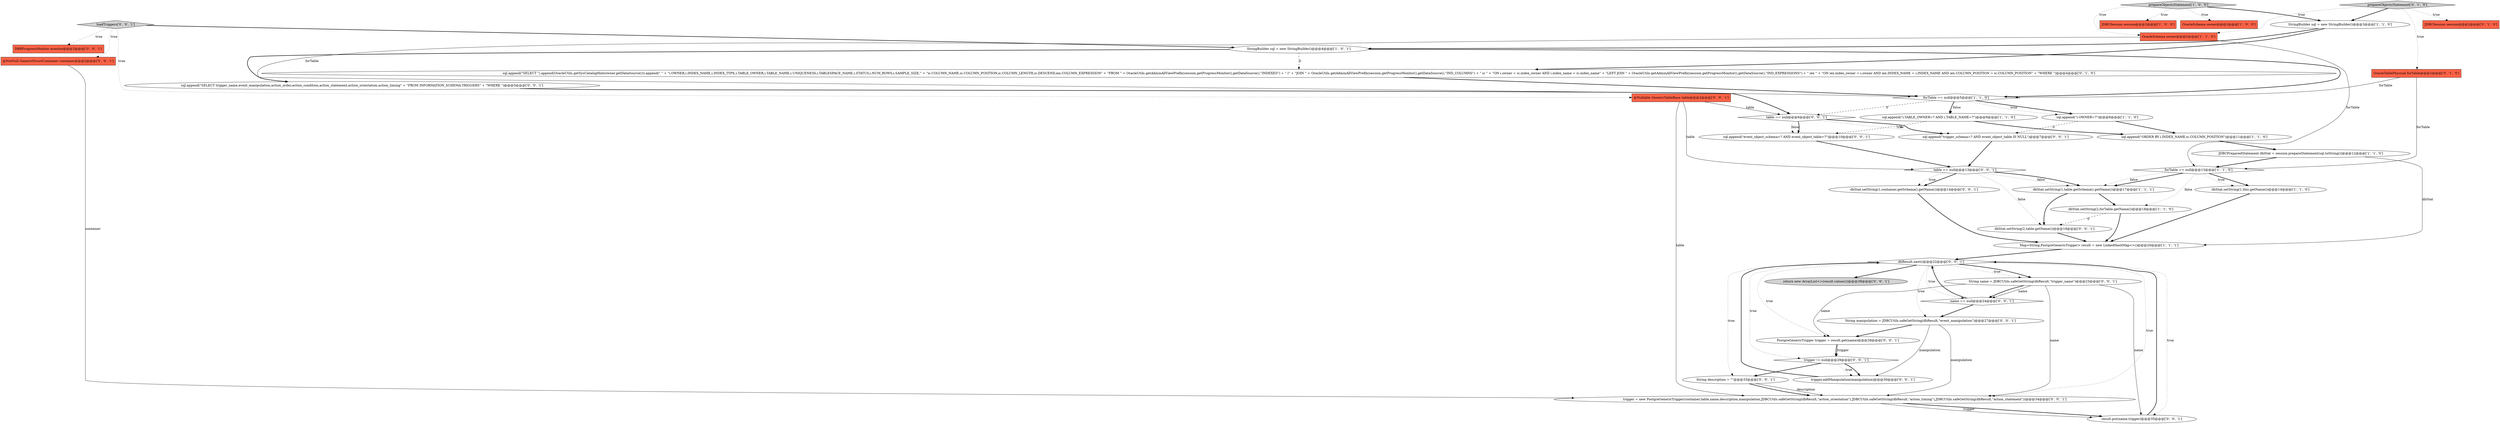 digraph {
8 [style = filled, label = "sql.append(\"i.TABLE_OWNER=? AND i.TABLE_NAME=?\")@@@9@@@['1', '1', '0']", fillcolor = white, shape = ellipse image = "AAA0AAABBB1BBB"];
38 [style = filled, label = "DBRProgressMonitor monitor@@@2@@@['0', '0', '1']", fillcolor = tomato, shape = box image = "AAA0AAABBB3BBB"];
23 [style = filled, label = "String description = \"\"@@@33@@@['0', '0', '1']", fillcolor = white, shape = ellipse image = "AAA0AAABBB3BBB"];
33 [style = filled, label = "trigger = new PostgreGenericTrigger(container,table,name,description,manipulation,JDBCUtils.safeGetString(dbResult,\"action_orientation\"),JDBCUtils.safeGetString(dbResult,\"action_timing\"),JDBCUtils.safeGetString(dbResult,\"action_statement\"))@@@34@@@['0', '0', '1']", fillcolor = white, shape = ellipse image = "AAA0AAABBB3BBB"];
37 [style = filled, label = "loadTriggers['0', '0', '1']", fillcolor = lightgray, shape = diamond image = "AAA0AAABBB3BBB"];
10 [style = filled, label = "StringBuilder sql = new StringBuilder()@@@3@@@['1', '1', '0']", fillcolor = white, shape = ellipse image = "AAA0AAABBB1BBB"];
13 [style = filled, label = "sql.append(\"ORDER BY i.INDEX_NAME,ic.COLUMN_POSITION\")@@@11@@@['1', '1', '0']", fillcolor = white, shape = ellipse image = "AAA0AAABBB1BBB"];
20 [style = filled, label = "PostgreGenericTrigger trigger = result.get(name)@@@28@@@['0', '0', '1']", fillcolor = white, shape = ellipse image = "AAA0AAABBB3BBB"];
2 [style = filled, label = "StringBuilder sql = new StringBuilder()@@@4@@@['1', '0', '1']", fillcolor = white, shape = ellipse image = "AAA0AAABBB1BBB"];
14 [style = filled, label = "JDBCPreparedStatement dbStat = session.prepareStatement(sql.toString())@@@12@@@['1', '1', '0']", fillcolor = white, shape = ellipse image = "AAA0AAABBB1BBB"];
22 [style = filled, label = "trigger.addManipulation(manipulation)@@@30@@@['0', '0', '1']", fillcolor = white, shape = ellipse image = "AAA0AAABBB3BBB"];
6 [style = filled, label = "OracleSchema owner@@@2@@@['1', '0', '0']", fillcolor = tomato, shape = box image = "AAA0AAABBB1BBB"];
21 [style = filled, label = "dbResult.next()@@@22@@@['0', '0', '1']", fillcolor = white, shape = diamond image = "AAA0AAABBB3BBB"];
39 [style = filled, label = "dbStat.setString(1,container.getSchema().getName())@@@14@@@['0', '0', '1']", fillcolor = white, shape = ellipse image = "AAA0AAABBB3BBB"];
24 [style = filled, label = "result.put(name,trigger)@@@35@@@['0', '0', '1']", fillcolor = white, shape = ellipse image = "AAA0AAABBB3BBB"];
36 [style = filled, label = "@NotNull GenericStructContainer container@@@2@@@['0', '0', '1']", fillcolor = tomato, shape = box image = "AAA0AAABBB3BBB"];
25 [style = filled, label = "name == null@@@24@@@['0', '0', '1']", fillcolor = white, shape = diamond image = "AAA0AAABBB3BBB"];
7 [style = filled, label = "forTable == null@@@13@@@['1', '1', '0']", fillcolor = white, shape = diamond image = "AAA0AAABBB1BBB"];
35 [style = filled, label = "dbStat.setString(2,table.getName())@@@18@@@['0', '0', '1']", fillcolor = white, shape = ellipse image = "AAA0AAABBB3BBB"];
32 [style = filled, label = "sql.append(\"event_object_schema=? AND event_object_table=?\")@@@10@@@['0', '0', '1']", fillcolor = white, shape = ellipse image = "AAA0AAABBB3BBB"];
40 [style = filled, label = "sql.append(\"trigger_schema=? AND event_object_table IS NULL\")@@@7@@@['0', '0', '1']", fillcolor = white, shape = ellipse image = "AAA0AAABBB3BBB"];
41 [style = filled, label = "trigger != null@@@29@@@['0', '0', '1']", fillcolor = white, shape = diamond image = "AAA0AAABBB3BBB"];
26 [style = filled, label = "return new ArrayList<>(result.values())@@@38@@@['0', '0', '1']", fillcolor = lightgray, shape = ellipse image = "AAA0AAABBB3BBB"];
4 [style = filled, label = "Map<String,PostgreGenericTrigger> result = new LinkedHashMap<>()@@@20@@@['1', '1', '1']", fillcolor = white, shape = ellipse image = "AAA0AAABBB1BBB"];
12 [style = filled, label = "sql.append(\"i.OWNER=?\")@@@6@@@['1', '1', '0']", fillcolor = white, shape = ellipse image = "AAA0AAABBB1BBB"];
11 [style = filled, label = "forTable == null@@@5@@@['1', '1', '0']", fillcolor = white, shape = diamond image = "AAA0AAABBB1BBB"];
15 [style = filled, label = "OracleSchema owner@@@2@@@['1', '1', '0']", fillcolor = tomato, shape = box image = "AAA0AAABBB1BBB"];
29 [style = filled, label = "@Nullable GenericTableBase table@@@2@@@['0', '0', '1']", fillcolor = tomato, shape = box image = "AAA0AAABBB3BBB"];
30 [style = filled, label = "sql.append(\"SELECT trigger_name,event_manipulation,action_order,action_condition,action_statement,action_orientation,action_timing\" + \"FROM INFORMATION_SCHEMA.TRIGGERS\" + \"WHERE \")@@@5@@@['0', '0', '1']", fillcolor = white, shape = ellipse image = "AAA0AAABBB3BBB"];
31 [style = filled, label = "String manipulation = JDBCUtils.safeGetString(dbResult,\"event_manipulation\")@@@27@@@['0', '0', '1']", fillcolor = white, shape = ellipse image = "AAA0AAABBB3BBB"];
19 [style = filled, label = "sql.append(\"SELECT \").append(OracleUtils.getSysCatalogHint(owner.getDataSource())).append(\" \" + \"i.OWNER,i.INDEX_NAME,i.INDEX_TYPE,i.TABLE_OWNER,i.TABLE_NAME,i.UNIQUENESS,i.TABLESPACE_NAME,i.STATUS,i.NUM_ROWS,i.SAMPLE_SIZE,\" + \"ic.COLUMN_NAME,ic.COLUMN_POSITION,ic.COLUMN_LENGTH,ic.DESCEND,iex.COLUMN_EXPRESSION\" + \"FROM \" + OracleUtils.getAdminAllViewPrefix(session.getProgressMonitor(),getDataSource(),\"INDEXES\") + \" i\" + \"JOIN \" + OracleUtils.getAdminAllViewPrefix(session.getProgressMonitor(),getDataSource(),\"IND_COLUMNS\") + \" ic \" + \"ON i.owner = ic.index_owner AND i.index_name = ic.index_name\" + \"LEFT JOIN \" + OracleUtils.getAdminAllViewPrefix(session.getProgressMonitor(),getDataSource(),\"IND_EXPRESSIONS\") + \" iex \" + \"ON iex.index_owner = i.owner AND iex.INDEX_NAME = i.INDEX_NAME AND iex.COLUMN_POSITION = ic.COLUMN_POSITION\" + \"WHERE \")@@@4@@@['0', '1', '0']", fillcolor = white, shape = ellipse image = "AAA1AAABBB2BBB"];
27 [style = filled, label = "String name = JDBCUtils.safeGetString(dbResult,\"trigger_name\")@@@23@@@['0', '0', '1']", fillcolor = white, shape = ellipse image = "AAA0AAABBB3BBB"];
34 [style = filled, label = "table == null@@@6@@@['0', '0', '1']", fillcolor = white, shape = diamond image = "AAA0AAABBB3BBB"];
0 [style = filled, label = "dbStat.setString(2,forTable.getName())@@@18@@@['1', '1', '0']", fillcolor = white, shape = ellipse image = "AAA0AAABBB1BBB"];
18 [style = filled, label = "OracleTablePhysical forTable@@@2@@@['0', '1', '0']", fillcolor = tomato, shape = box image = "AAA0AAABBB2BBB"];
5 [style = filled, label = "dbStat.setString(1,table.getSchema().getName())@@@17@@@['1', '1', '1']", fillcolor = white, shape = ellipse image = "AAA0AAABBB1BBB"];
3 [style = filled, label = "JDBCSession session@@@2@@@['1', '0', '0']", fillcolor = tomato, shape = box image = "AAA0AAABBB1BBB"];
16 [style = filled, label = "JDBCSession session@@@2@@@['0', '1', '0']", fillcolor = tomato, shape = box image = "AAA0AAABBB2BBB"];
9 [style = filled, label = "prepareObjectsStatement['1', '0', '0']", fillcolor = lightgray, shape = diamond image = "AAA0AAABBB1BBB"];
17 [style = filled, label = "prepareObjectsStatement['0', '1', '0']", fillcolor = lightgray, shape = diamond image = "AAA0AAABBB2BBB"];
28 [style = filled, label = "table == null@@@13@@@['0', '0', '1']", fillcolor = white, shape = diamond image = "AAA0AAABBB3BBB"];
1 [style = filled, label = "dbStat.setString(1,this.getName())@@@14@@@['1', '1', '0']", fillcolor = white, shape = ellipse image = "AAA0AAABBB1BBB"];
24->21 [style = bold, label=""];
23->33 [style = solid, label="description"];
34->40 [style = dotted, label="true"];
0->4 [style = bold, label=""];
11->12 [style = bold, label=""];
35->4 [style = bold, label=""];
27->33 [style = solid, label="name"];
41->23 [style = bold, label=""];
40->28 [style = bold, label=""];
14->4 [style = solid, label="dbStat"];
37->2 [style = bold, label=""];
18->11 [style = solid, label="forTable"];
9->6 [style = dotted, label="true"];
37->29 [style = dotted, label="true"];
41->22 [style = dotted, label="true"];
17->15 [style = dotted, label="true"];
21->26 [style = bold, label=""];
32->28 [style = bold, label=""];
28->39 [style = bold, label=""];
29->34 [style = solid, label="table"];
7->1 [style = bold, label=""];
7->0 [style = dotted, label="false"];
33->24 [style = bold, label=""];
4->21 [style = bold, label=""];
17->18 [style = dotted, label="true"];
14->7 [style = bold, label=""];
27->25 [style = bold, label=""];
27->20 [style = solid, label="name"];
21->41 [style = dotted, label="true"];
11->12 [style = dotted, label="true"];
28->39 [style = dotted, label="true"];
28->5 [style = dotted, label="false"];
36->33 [style = solid, label="container"];
31->33 [style = solid, label="manipulation"];
29->28 [style = solid, label="table"];
21->24 [style = dotted, label="true"];
23->33 [style = bold, label=""];
31->22 [style = solid, label="manipulation"];
15->7 [style = solid, label="forTable"];
21->20 [style = dotted, label="true"];
12->13 [style = bold, label=""];
25->21 [style = bold, label=""];
2->19 [style = dashed, label="0"];
19->11 [style = bold, label=""];
41->22 [style = bold, label=""];
1->4 [style = bold, label=""];
21->27 [style = dotted, label="true"];
7->5 [style = dotted, label="false"];
22->21 [style = bold, label=""];
27->24 [style = solid, label="name"];
37->36 [style = dotted, label="true"];
21->25 [style = dotted, label="true"];
9->10 [style = bold, label=""];
30->34 [style = bold, label=""];
27->25 [style = solid, label="name"];
20->41 [style = solid, label="trigger"];
17->16 [style = dotted, label="true"];
29->33 [style = solid, label="table"];
21->23 [style = dotted, label="true"];
7->1 [style = dotted, label="true"];
5->35 [style = bold, label=""];
37->38 [style = dotted, label="true"];
11->8 [style = bold, label=""];
8->32 [style = dashed, label="0"];
31->20 [style = bold, label=""];
8->13 [style = bold, label=""];
28->5 [style = bold, label=""];
7->5 [style = bold, label=""];
25->31 [style = bold, label=""];
21->31 [style = dotted, label="true"];
39->4 [style = bold, label=""];
11->34 [style = dashed, label="0"];
15->11 [style = solid, label="forTable"];
10->2 [style = bold, label=""];
2->11 [style = bold, label=""];
12->40 [style = dashed, label="0"];
28->35 [style = dotted, label="false"];
34->40 [style = bold, label=""];
10->19 [style = bold, label=""];
33->24 [style = solid, label="trigger"];
5->0 [style = bold, label=""];
11->8 [style = dotted, label="false"];
18->7 [style = solid, label="forTable"];
21->33 [style = dotted, label="true"];
0->35 [style = dashed, label="0"];
2->30 [style = bold, label=""];
21->27 [style = bold, label=""];
34->32 [style = dotted, label="false"];
9->3 [style = dotted, label="true"];
9->15 [style = dotted, label="true"];
13->14 [style = bold, label=""];
17->10 [style = bold, label=""];
34->32 [style = bold, label=""];
20->41 [style = bold, label=""];
}
